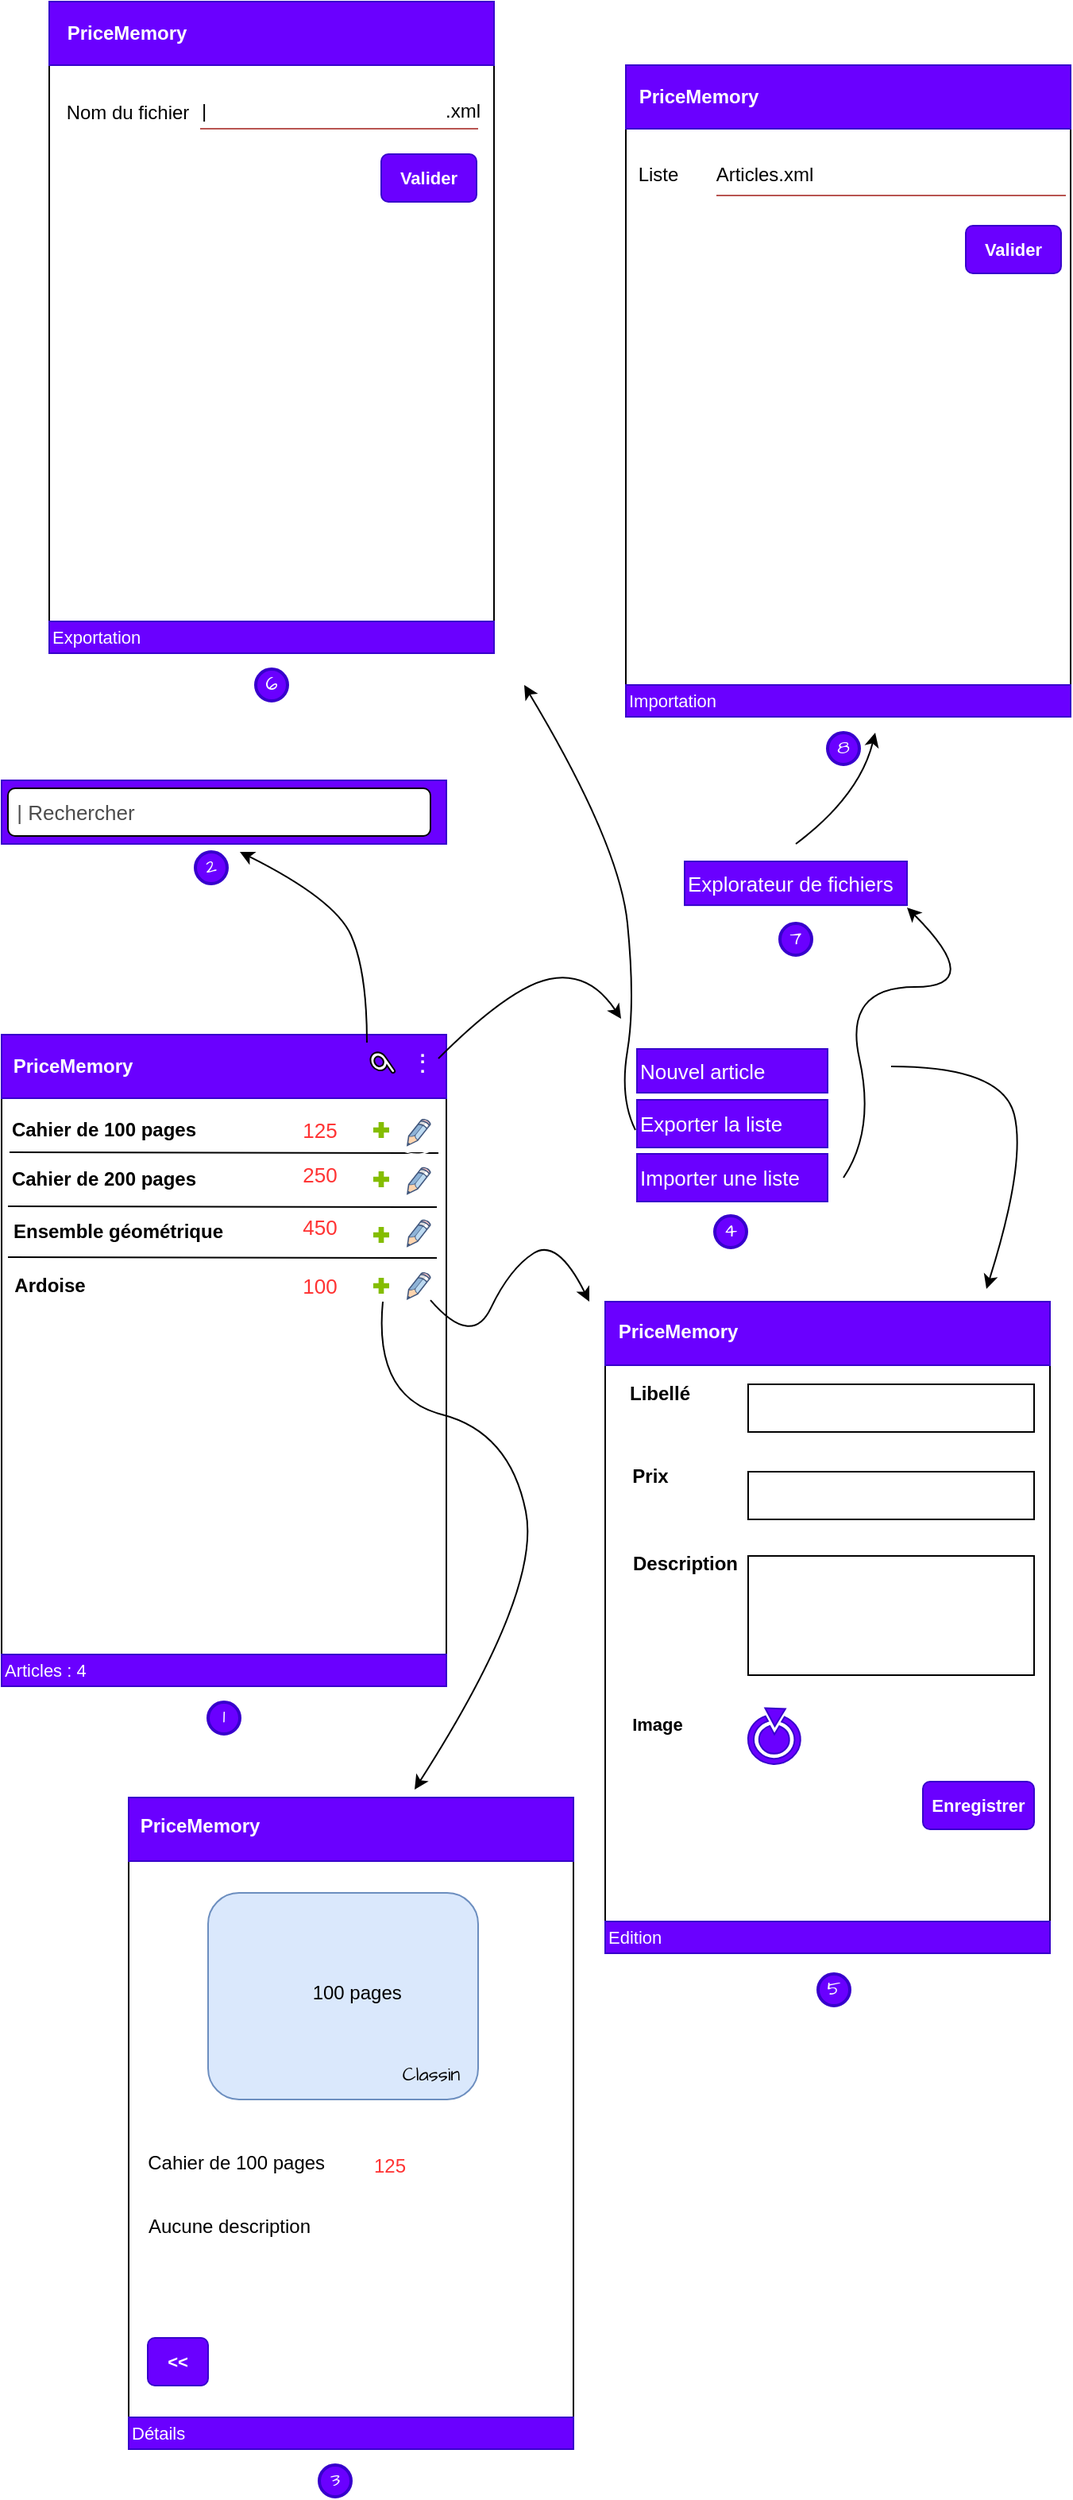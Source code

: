 <mxfile version="13.7.3" type="device"><diagram id="KU0JRWgNDVIkI8QoKwa5" name="interface"><mxGraphModel dx="1038" dy="572" grid="1" gridSize="10" guides="1" tooltips="1" connect="1" arrows="1" fold="1" page="1" pageScale="1" pageWidth="827" pageHeight="1169" math="0" shadow="0"><root><mxCell id="0"/><mxCell id="1" parent="0"/><mxCell id="4mHdnvIda3NtGg9AM9cO-1" value="" style="rounded=0;whiteSpace=wrap;html=1;" parent="1" vertex="1"><mxGeometry x="50" y="970" width="280" height="410" as="geometry"/></mxCell><mxCell id="4mHdnvIda3NtGg9AM9cO-2" value="" style="rounded=0;whiteSpace=wrap;html=1;fillColor=#6a00ff;strokeColor=#3700CC;fontColor=#ffffff;" parent="1" vertex="1"><mxGeometry x="50" y="970" width="280" height="40" as="geometry"/></mxCell><mxCell id="4mHdnvIda3NtGg9AM9cO-3" value="PriceMemory" style="text;html=1;strokeColor=none;align=center;verticalAlign=middle;whiteSpace=wrap;rounded=0;fontColor=#FFFFFF;fontStyle=1" parent="1" vertex="1"><mxGeometry x="50" y="980" width="90" height="20" as="geometry"/></mxCell><mxCell id="4mHdnvIda3NtGg9AM9cO-5" value="." style="text;html=1;strokeColor=none;align=center;verticalAlign=middle;whiteSpace=wrap;rounded=0;fontColor=#FFFFFF;fontStyle=1" parent="1" vertex="1"><mxGeometry x="305" y="985" width="20" height="10" as="geometry"/></mxCell><mxCell id="4mHdnvIda3NtGg9AM9cO-7" value="." style="text;html=1;strokeColor=none;align=center;verticalAlign=middle;whiteSpace=wrap;rounded=0;fontColor=#FFFFFF;fontStyle=1" parent="1" vertex="1"><mxGeometry x="305" y="979" width="20" height="10" as="geometry"/></mxCell><mxCell id="4mHdnvIda3NtGg9AM9cO-8" value="." style="text;html=1;strokeColor=none;align=center;verticalAlign=middle;whiteSpace=wrap;rounded=0;fontColor=#FFFFFF;fontStyle=1" parent="1" vertex="1"><mxGeometry x="305" y="975" width="20" height="10" as="geometry"/></mxCell><mxCell id="4mHdnvIda3NtGg9AM9cO-9" value="&lt;span style=&quot;font-size: 12px;&quot;&gt;Cahier de 100 pages&lt;/span&gt;" style="text;strokeColor=none;fillColor=none;html=1;fontSize=12;fontStyle=1;verticalAlign=middle;align=center;" parent="1" vertex="1"><mxGeometry x="54" y="1010" width="120" height="40" as="geometry"/></mxCell><mxCell id="4mHdnvIda3NtGg9AM9cO-10" value="&lt;span style=&quot;font-size: 12px;&quot;&gt;Cahier de 200 pages&lt;/span&gt;" style="text;strokeColor=none;fillColor=none;html=1;fontSize=12;fontStyle=1;verticalAlign=middle;align=center;" parent="1" vertex="1"><mxGeometry x="54" y="1041" width="120" height="40" as="geometry"/></mxCell><mxCell id="4mHdnvIda3NtGg9AM9cO-11" value="&lt;span style=&quot;&quot;&gt;Ensemble géométrique&lt;/span&gt;" style="text;strokeColor=none;fillColor=none;html=1;fontSize=12;fontStyle=1;verticalAlign=middle;align=center;" parent="1" vertex="1"><mxGeometry x="63" y="1074" width="120" height="40" as="geometry"/></mxCell><mxCell id="4mHdnvIda3NtGg9AM9cO-12" value="&lt;span style=&quot;&quot;&gt;Ardoise&lt;/span&gt;" style="text;strokeColor=none;fillColor=none;html=1;fontSize=12;fontStyle=1;verticalAlign=middle;align=center;" parent="1" vertex="1"><mxGeometry x="55" y="1108" width="50" height="40" as="geometry"/></mxCell><mxCell id="4mHdnvIda3NtGg9AM9cO-13" value="125" style="text;strokeColor=none;fillColor=none;html=1;fontSize=13;fontStyle=0;verticalAlign=middle;align=center;fontColor=#FF3333;" parent="1" vertex="1"><mxGeometry x="230" y="1020" width="40" height="20" as="geometry"/></mxCell><mxCell id="4mHdnvIda3NtGg9AM9cO-14" value="250" style="text;strokeColor=none;fillColor=none;html=1;fontSize=13;fontStyle=0;verticalAlign=middle;align=center;fontColor=#FF3333;" parent="1" vertex="1"><mxGeometry x="230" y="1048" width="40" height="20" as="geometry"/></mxCell><mxCell id="4mHdnvIda3NtGg9AM9cO-15" value="" style="endArrow=none;html=1;fontSize=13;fontColor=#FF3333;" parent="1" edge="1"><mxGeometry width="50" height="50" relative="1" as="geometry"><mxPoint x="55" y="1044" as="sourcePoint"/><mxPoint x="325" y="1044.5" as="targetPoint"/></mxGeometry></mxCell><mxCell id="4mHdnvIda3NtGg9AM9cO-16" value="" style="endArrow=none;html=1;fontSize=13;fontColor=#FF3333;" parent="1" edge="1"><mxGeometry width="50" height="50" relative="1" as="geometry"><mxPoint x="54" y="1078" as="sourcePoint"/><mxPoint x="324" y="1078.5" as="targetPoint"/></mxGeometry></mxCell><mxCell id="4mHdnvIda3NtGg9AM9cO-17" value="" style="endArrow=none;html=1;fontSize=13;fontColor=#FF3333;" parent="1" edge="1"><mxGeometry width="50" height="50" relative="1" as="geometry"><mxPoint x="54" y="1110" as="sourcePoint"/><mxPoint x="324" y="1110.5" as="targetPoint"/></mxGeometry></mxCell><mxCell id="4mHdnvIda3NtGg9AM9cO-19" value="450" style="text;strokeColor=none;fillColor=none;html=1;fontSize=13;fontStyle=0;verticalAlign=middle;align=center;fontColor=#FF3333;" parent="1" vertex="1"><mxGeometry x="230" y="1081" width="40" height="20" as="geometry"/></mxCell><mxCell id="4mHdnvIda3NtGg9AM9cO-21" value="100" style="text;strokeColor=none;fillColor=none;html=1;fontSize=13;fontStyle=0;verticalAlign=middle;align=center;fontColor=#FF3333;" parent="1" vertex="1"><mxGeometry x="230" y="1118" width="40" height="20" as="geometry"/></mxCell><mxCell id="4mHdnvIda3NtGg9AM9cO-23" value="" style="dashed=0;outlineConnect=0;html=1;align=center;labelPosition=center;verticalLabelPosition=bottom;verticalAlign=top;shape=mxgraph.weblogos.box;fontSize=13;rotation=-215;" parent="1" vertex="1"><mxGeometry x="284" y="980.45" width="10" height="17.1" as="geometry"/></mxCell><mxCell id="4mHdnvIda3NtGg9AM9cO-24" value="" style="dashed=0;outlineConnect=0;html=1;align=center;labelPosition=center;verticalLabelPosition=bottom;verticalAlign=top;shape=mxgraph.weblogos.livejournal;fillColor=#2690E5;gradientColor=#0A2463;fontSize=13;fontColor=#FF3333;rotation=70;" parent="1" vertex="1"><mxGeometry x="298" y="1021.43" width="22.39" height="29.13" as="geometry"/></mxCell><mxCell id="4mHdnvIda3NtGg9AM9cO-25" value="" style="dashed=0;outlineConnect=0;html=1;align=center;labelPosition=center;verticalLabelPosition=bottom;verticalAlign=top;shape=mxgraph.weblogos.livejournal;fillColor=#2690E5;gradientColor=#0A2463;fontSize=13;fontColor=#FF3333;rotation=70;" parent="1" vertex="1"><mxGeometry x="298.001" y="1051.866" width="22.39" height="29.13" as="geometry"/></mxCell><mxCell id="4mHdnvIda3NtGg9AM9cO-26" value="" style="dashed=0;outlineConnect=0;html=1;align=center;labelPosition=center;verticalLabelPosition=bottom;verticalAlign=top;shape=mxgraph.weblogos.livejournal;fillColor=#2690E5;gradientColor=#0A2463;fontSize=13;fontColor=#FF3333;rotation=70;" parent="1" vertex="1"><mxGeometry x="298.001" y="1084.866" width="22.39" height="29.13" as="geometry"/></mxCell><mxCell id="4mHdnvIda3NtGg9AM9cO-27" value="" style="dashed=0;outlineConnect=0;html=1;align=center;labelPosition=center;verticalLabelPosition=bottom;verticalAlign=top;shape=mxgraph.weblogos.livejournal;fillColor=#2690E5;gradientColor=#0A2463;fontSize=13;fontColor=#FF3333;rotation=70;" parent="1" vertex="1"><mxGeometry x="298.001" y="1117.996" width="22.39" height="29.13" as="geometry"/></mxCell><mxCell id="4mHdnvIda3NtGg9AM9cO-28" value="" style="dashed=0;outlineConnect=0;html=1;align=center;labelPosition=center;verticalLabelPosition=bottom;verticalAlign=top;shape=mxgraph.weblogos.netvibes;fillColor=#84BD00;strokeColor=none;fontSize=13;fontColor=#FF3333;" parent="1" vertex="1"><mxGeometry x="284" y="1025" width="10" height="10" as="geometry"/></mxCell><mxCell id="4mHdnvIda3NtGg9AM9cO-29" value="" style="dashed=0;outlineConnect=0;html=1;align=center;labelPosition=center;verticalLabelPosition=bottom;verticalAlign=top;shape=mxgraph.weblogos.netvibes;fillColor=#84BD00;strokeColor=none;fontSize=13;fontColor=#FF3333;" parent="1" vertex="1"><mxGeometry x="284" y="1056" width="10" height="10" as="geometry"/></mxCell><mxCell id="4mHdnvIda3NtGg9AM9cO-30" value="" style="dashed=0;outlineConnect=0;html=1;align=center;labelPosition=center;verticalLabelPosition=bottom;verticalAlign=top;shape=mxgraph.weblogos.netvibes;fillColor=#84BD00;strokeColor=none;fontSize=13;fontColor=#FF3333;" parent="1" vertex="1"><mxGeometry x="284" y="1091" width="10" height="10" as="geometry"/></mxCell><mxCell id="4mHdnvIda3NtGg9AM9cO-31" value="" style="dashed=0;outlineConnect=0;html=1;align=center;labelPosition=center;verticalLabelPosition=bottom;verticalAlign=top;shape=mxgraph.weblogos.netvibes;fillColor=#84BD00;strokeColor=none;fontSize=13;fontColor=#FF3333;" parent="1" vertex="1"><mxGeometry x="284" y="1123" width="10" height="10" as="geometry"/></mxCell><mxCell id="4mHdnvIda3NtGg9AM9cO-32" value="Articles : 4" style="rounded=0;whiteSpace=wrap;html=1;fillColor=#6a00ff;fontSize=11;fontColor=#ffffff;align=left;strokeColor=#3700CC;" parent="1" vertex="1"><mxGeometry x="50" y="1360" width="280" height="20" as="geometry"/></mxCell><mxCell id="4mHdnvIda3NtGg9AM9cO-33" value="" style="endArrow=classic;html=1;fontSize=13;fontColor=#FF3333;exitX=1;exitY=1;exitDx=0;exitDy=0;curved=1;" parent="1" source="4mHdnvIda3NtGg9AM9cO-8" edge="1"><mxGeometry width="50" height="50" relative="1" as="geometry"><mxPoint x="360" y="985" as="sourcePoint"/><mxPoint x="440" y="960" as="targetPoint"/><Array as="points"><mxPoint x="370" y="940"/><mxPoint x="420" y="930"/></Array></mxGeometry></mxCell><mxCell id="4mHdnvIda3NtGg9AM9cO-35" value="" style="endArrow=classic;html=1;fontSize=13;fontColor=#FF3333;curved=1;" parent="1" edge="1"><mxGeometry width="50" height="50" relative="1" as="geometry"><mxPoint x="280" y="975" as="sourcePoint"/><mxPoint x="200" y="855" as="targetPoint"/><Array as="points"><mxPoint x="280" y="930"/><mxPoint x="260" y="885"/></Array></mxGeometry></mxCell><mxCell id="4mHdnvIda3NtGg9AM9cO-36" value="" style="rounded=0;whiteSpace=wrap;html=1;fillColor=#6a00ff;strokeColor=#3700CC;fontColor=#ffffff;" parent="1" vertex="1"><mxGeometry x="50" y="810" width="280" height="40" as="geometry"/></mxCell><mxCell id="4mHdnvIda3NtGg9AM9cO-37" value="&lt;font&gt;&amp;nbsp;| Rechercher&lt;/font&gt;" style="rounded=1;whiteSpace=wrap;html=1;fontSize=13;align=left;fontColor=#4D4D4D;" parent="1" vertex="1"><mxGeometry x="54" y="815" width="266" height="30" as="geometry"/></mxCell><mxCell id="4mHdnvIda3NtGg9AM9cO-38" value="Nouvel article" style="rounded=0;whiteSpace=wrap;html=1;fillColor=#6a00ff;fontSize=13;align=left;strokeColor=#3700CC;fontColor=#ffffff;" parent="1" vertex="1"><mxGeometry x="450" y="979" width="120" height="27.55" as="geometry"/></mxCell><mxCell id="4mHdnvIda3NtGg9AM9cO-39" value="Exporter la liste" style="rounded=0;whiteSpace=wrap;html=1;fillColor=#6a00ff;fontSize=13;align=left;strokeColor=#3700CC;fontColor=#ffffff;" parent="1" vertex="1"><mxGeometry x="450" y="1011" width="120" height="30" as="geometry"/></mxCell><mxCell id="4mHdnvIda3NtGg9AM9cO-40" value="Importer une liste" style="rounded=0;whiteSpace=wrap;html=1;fillColor=#6a00ff;fontSize=13;fontColor=#ffffff;align=left;strokeColor=#3700CC;" parent="1" vertex="1"><mxGeometry x="450" y="1045" width="120" height="30" as="geometry"/></mxCell><mxCell id="4mHdnvIda3NtGg9AM9cO-42" value="" style="endArrow=classic;html=1;fontSize=13;fontColor=#FF3333;curved=1;" parent="1" edge="1"><mxGeometry width="50" height="50" relative="1" as="geometry"><mxPoint x="320" y="1137.06" as="sourcePoint"/><mxPoint x="420" y="1138" as="targetPoint"/><Array as="points"><mxPoint x="346" y="1167.06"/><mxPoint x="370" y="1117"/><mxPoint x="400" y="1098"/></Array></mxGeometry></mxCell><mxCell id="4mHdnvIda3NtGg9AM9cO-43" value="" style="rounded=0;whiteSpace=wrap;html=1;" parent="1" vertex="1"><mxGeometry x="430" y="1138" width="280" height="410" as="geometry"/></mxCell><mxCell id="4mHdnvIda3NtGg9AM9cO-44" value="" style="rounded=0;whiteSpace=wrap;html=1;fillColor=#6a00ff;strokeColor=#3700CC;fontColor=#ffffff;" parent="1" vertex="1"><mxGeometry x="430" y="1138" width="280" height="40" as="geometry"/></mxCell><mxCell id="4mHdnvIda3NtGg9AM9cO-45" value="PriceMemory" style="text;html=1;strokeColor=none;align=center;verticalAlign=middle;whiteSpace=wrap;rounded=0;fontColor=#FFFFFF;fontStyle=1" parent="1" vertex="1"><mxGeometry x="431" y="1147.13" width="90" height="20" as="geometry"/></mxCell><mxCell id="4mHdnvIda3NtGg9AM9cO-46" value="Edition" style="rounded=0;whiteSpace=wrap;html=1;fillColor=#6a00ff;fontSize=11;fontColor=#ffffff;align=left;strokeColor=#3700CC;" parent="1" vertex="1"><mxGeometry x="430" y="1528" width="280" height="20" as="geometry"/></mxCell><mxCell id="4mHdnvIda3NtGg9AM9cO-47" value="" style="rounded=0;whiteSpace=wrap;html=1;fillColor=#ffffff;fontSize=11;fontColor=#FFFFFF;" parent="1" vertex="1"><mxGeometry x="520" y="1190" width="180" height="30" as="geometry"/></mxCell><mxCell id="4mHdnvIda3NtGg9AM9cO-48" value="Libellé" style="text;strokeColor=none;fillColor=none;html=1;fontSize=12;fontStyle=1;verticalAlign=middle;align=center;" parent="1" vertex="1"><mxGeometry x="444" y="1176" width="40" height="40" as="geometry"/></mxCell><mxCell id="4mHdnvIda3NtGg9AM9cO-49" value="Prix" style="text;strokeColor=none;fillColor=none;html=1;fontSize=12;fontStyle=1;verticalAlign=middle;align=center;" parent="1" vertex="1"><mxGeometry x="443" y="1236" width="30" height="24" as="geometry"/></mxCell><mxCell id="4mHdnvIda3NtGg9AM9cO-50" value="" style="rounded=0;whiteSpace=wrap;html=1;fillColor=#ffffff;fontSize=11;fontColor=#FFFFFF;" parent="1" vertex="1"><mxGeometry x="520" y="1245" width="180" height="30" as="geometry"/></mxCell><mxCell id="4mHdnvIda3NtGg9AM9cO-51" value="" style="rounded=0;whiteSpace=wrap;html=1;fillColor=#ffffff;fontSize=11;fontColor=#FFFFFF;" parent="1" vertex="1"><mxGeometry x="520" y="1298" width="180" height="75" as="geometry"/></mxCell><mxCell id="4mHdnvIda3NtGg9AM9cO-52" value="Description" style="text;strokeColor=none;fillColor=none;html=1;fontSize=12;fontStyle=1;verticalAlign=middle;align=center;" parent="1" vertex="1"><mxGeometry x="460" y="1283" width="40" height="40" as="geometry"/></mxCell><mxCell id="4mHdnvIda3NtGg9AM9cO-53" value="" style="endArrow=classic;html=1;fontSize=13;fontColor=#FF3333;curved=1;" parent="1" edge="1"><mxGeometry width="50" height="50" relative="1" as="geometry"><mxPoint x="610" y="990" as="sourcePoint"/><mxPoint x="670" y="1130" as="targetPoint"/><Array as="points"><mxPoint x="680" y="990"/><mxPoint x="695" y="1050.56"/></Array></mxGeometry></mxCell><mxCell id="4mHdnvIda3NtGg9AM9cO-54" value="" style="dashed=0;outlineConnect=0;html=1;align=center;labelPosition=center;verticalLabelPosition=bottom;verticalAlign=top;shape=mxgraph.weblogos.blinklist;fillColor=#6a00ff;strokeColor=#3700CC;rounded=0;fontSize=11;fontColor=#ffffff;rotation=92;" parent="1" vertex="1"><mxGeometry x="519" y="1395" width="34.97" height="32.95" as="geometry"/></mxCell><mxCell id="4mHdnvIda3NtGg9AM9cO-60" value="Enregistrer" style="rounded=1;whiteSpace=wrap;html=1;fillColor=#6a00ff;fontSize=11;fontColor=#ffffff;strokeColor=#3700CC;fontStyle=1" parent="1" vertex="1"><mxGeometry x="630" y="1440" width="70" height="30" as="geometry"/></mxCell><mxCell id="4mHdnvIda3NtGg9AM9cO-61" value="Image" style="text;html=1;strokeColor=none;fillColor=none;align=center;verticalAlign=middle;whiteSpace=wrap;rounded=0;fontSize=11;fontStyle=1" parent="1" vertex="1"><mxGeometry x="443" y="1394" width="40" height="20" as="geometry"/></mxCell><mxCell id="4mHdnvIda3NtGg9AM9cO-62" value="" style="rounded=0;whiteSpace=wrap;html=1;" parent="1" vertex="1"><mxGeometry x="130" y="1450" width="280" height="410" as="geometry"/></mxCell><mxCell id="4mHdnvIda3NtGg9AM9cO-63" value="" style="rounded=0;whiteSpace=wrap;html=1;fillColor=#6a00ff;strokeColor=#3700CC;fontColor=#ffffff;" parent="1" vertex="1"><mxGeometry x="130" y="1450" width="280" height="40" as="geometry"/></mxCell><mxCell id="4mHdnvIda3NtGg9AM9cO-64" value="PriceMemory" style="text;html=1;strokeColor=none;align=center;verticalAlign=middle;whiteSpace=wrap;rounded=0;fontColor=#FFFFFF;fontStyle=1" parent="1" vertex="1"><mxGeometry x="130" y="1458" width="90" height="20" as="geometry"/></mxCell><mxCell id="4mHdnvIda3NtGg9AM9cO-65" value="Détails" style="rounded=0;whiteSpace=wrap;html=1;fillColor=#6a00ff;fontSize=11;fontColor=#ffffff;align=left;strokeColor=#3700CC;" parent="1" vertex="1"><mxGeometry x="130" y="1840" width="280" height="20" as="geometry"/></mxCell><mxCell id="4mHdnvIda3NtGg9AM9cO-66" value="" style="endArrow=classic;html=1;fontSize=13;fontColor=#FF3333;curved=1;" parent="1" edge="1"><mxGeometry width="50" height="50" relative="1" as="geometry"><mxPoint x="290" y="1138" as="sourcePoint"/><mxPoint x="310" y="1445" as="targetPoint"/><Array as="points"><mxPoint x="284.2" y="1198"/><mxPoint x="370" y="1220"/><mxPoint x="390" y="1320"/></Array></mxGeometry></mxCell><mxCell id="fe8njkgn-38LhTd0_XLJ-1" value="&amp;lt;&amp;lt;" style="rounded=1;whiteSpace=wrap;html=1;fillColor=#6a00ff;fontSize=11;fontColor=#ffffff;strokeColor=#3700CC;fontStyle=1" vertex="1" parent="1"><mxGeometry x="142" y="1790" width="38" height="30" as="geometry"/></mxCell><mxCell id="fe8njkgn-38LhTd0_XLJ-2" value="&lt;span style=&quot;font-weight: normal&quot;&gt;Cahier de 100 pages&amp;nbsp;&lt;/span&gt;" style="text;strokeColor=none;fillColor=none;html=1;fontSize=12;fontStyle=1;verticalAlign=middle;align=center;" vertex="1" parent="1"><mxGeometry x="137" y="1660" width="123" height="40" as="geometry"/></mxCell><mxCell id="fe8njkgn-38LhTd0_XLJ-3" value="&lt;span style=&quot;font-weight: 400&quot;&gt;125&lt;/span&gt;" style="text;strokeColor=none;fillColor=none;html=1;fontSize=12;fontStyle=1;verticalAlign=middle;align=center;fontColor=#FF3333;" vertex="1" parent="1"><mxGeometry x="276.39" y="1662" width="36" height="40" as="geometry"/></mxCell><mxCell id="fe8njkgn-38LhTd0_XLJ-4" value="&lt;span style=&quot;font-weight: 400&quot;&gt;Aucune description&lt;/span&gt;" style="text;strokeColor=none;fillColor=none;html=1;fontSize=12;fontStyle=1;verticalAlign=middle;align=center;" vertex="1" parent="1"><mxGeometry x="143" y="1700" width="99" height="40" as="geometry"/></mxCell><mxCell id="fe8njkgn-38LhTd0_XLJ-5" value="" style="rounded=1;whiteSpace=wrap;html=1;fillColor=#dae8fc;strokeColor=#6c8ebf;" vertex="1" parent="1"><mxGeometry x="180" y="1510" width="170" height="130" as="geometry"/></mxCell><mxCell id="fe8njkgn-38LhTd0_XLJ-6" value="&lt;span style=&quot;font-weight: 400&quot;&gt;Classin&lt;/span&gt;" style="text;strokeColor=none;fillColor=none;html=1;fontSize=12;fontStyle=1;verticalAlign=middle;align=center;fontFamily=Architects Daughter;fontSource=https%3A%2F%2Ffonts.googleapis.com%2Fcss%3Ffamily%3DArchitects%2BDaughter;" vertex="1" parent="1"><mxGeometry x="295" y="1605" width="50" height="40" as="geometry"/></mxCell><mxCell id="fe8njkgn-38LhTd0_XLJ-7" value="&lt;span style=&quot;font-weight: normal&quot;&gt;100 pages&amp;nbsp;&lt;/span&gt;" style="text;strokeColor=none;fillColor=none;html=1;fontSize=12;fontStyle=1;verticalAlign=middle;align=center;" vertex="1" parent="1"><mxGeometry x="240" y="1553" width="70" height="40" as="geometry"/></mxCell><mxCell id="fe8njkgn-38LhTd0_XLJ-8" value="" style="endArrow=classic;html=1;fontSize=13;fontColor=#FF3333;curved=1;" edge="1" parent="1"><mxGeometry width="50" height="50" relative="1" as="geometry"><mxPoint x="580" y="1060" as="sourcePoint"/><mxPoint x="620" y="890" as="targetPoint"/><Array as="points"><mxPoint x="600" y="1030"/><mxPoint x="580" y="940"/><mxPoint x="670" y="940"/></Array></mxGeometry></mxCell><mxCell id="fe8njkgn-38LhTd0_XLJ-10" value="Explorateur de fichiers" style="rounded=0;whiteSpace=wrap;html=1;fillColor=#6a00ff;fontSize=13;align=left;strokeColor=#3700CC;fontColor=#ffffff;" vertex="1" parent="1"><mxGeometry x="480" y="861" width="140" height="27.55" as="geometry"/></mxCell><mxCell id="fe8njkgn-38LhTd0_XLJ-11" value="" style="rounded=0;whiteSpace=wrap;html=1;" vertex="1" parent="1"><mxGeometry x="443" y="360" width="280" height="410" as="geometry"/></mxCell><mxCell id="fe8njkgn-38LhTd0_XLJ-12" value="" style="rounded=0;whiteSpace=wrap;html=1;fillColor=#6a00ff;strokeColor=#3700CC;fontColor=#ffffff;" vertex="1" parent="1"><mxGeometry x="443" y="360" width="280" height="40" as="geometry"/></mxCell><mxCell id="fe8njkgn-38LhTd0_XLJ-13" value="PriceMemory" style="text;html=1;strokeColor=none;align=center;verticalAlign=middle;whiteSpace=wrap;rounded=0;fontColor=#FFFFFF;fontStyle=1" vertex="1" parent="1"><mxGeometry x="444" y="370" width="90" height="20" as="geometry"/></mxCell><mxCell id="fe8njkgn-38LhTd0_XLJ-14" value="Importation" style="rounded=0;whiteSpace=wrap;html=1;fillColor=#6a00ff;fontSize=11;fontColor=#ffffff;align=left;strokeColor=#3700CC;" vertex="1" parent="1"><mxGeometry x="443" y="750" width="280" height="20" as="geometry"/></mxCell><mxCell id="fe8njkgn-38LhTd0_XLJ-15" value="Valider" style="rounded=1;whiteSpace=wrap;html=1;fillColor=#6a00ff;fontSize=11;fontColor=#ffffff;strokeColor=#3700CC;fontStyle=1" vertex="1" parent="1"><mxGeometry x="657" y="461" width="60" height="30" as="geometry"/></mxCell><mxCell id="fe8njkgn-38LhTd0_XLJ-17" value="" style="endArrow=classic;html=1;fontFamily=Architects Daughter;fontColor=#FFFFFF;curved=1;" edge="1" parent="1"><mxGeometry width="50" height="50" relative="1" as="geometry"><mxPoint x="550" y="850" as="sourcePoint"/><mxPoint x="600" y="780" as="targetPoint"/><Array as="points"><mxPoint x="590" y="820"/></Array></mxGeometry></mxCell><mxCell id="fe8njkgn-38LhTd0_XLJ-18" value="Liste" style="text;strokeColor=none;fillColor=none;html=1;fontSize=12;fontStyle=0;verticalAlign=middle;align=center;" vertex="1" parent="1"><mxGeometry x="443" y="409" width="40" height="40" as="geometry"/></mxCell><mxCell id="fe8njkgn-38LhTd0_XLJ-19" value="" style="endArrow=none;html=1;fontFamily=Architects Daughter;fontColor=#FFFFFF;fillColor=#f8cecc;strokeColor=#b85450;" edge="1" parent="1"><mxGeometry width="50" height="50" relative="1" as="geometry"><mxPoint x="500" y="442" as="sourcePoint"/><mxPoint x="720" y="442" as="targetPoint"/></mxGeometry></mxCell><mxCell id="fe8njkgn-38LhTd0_XLJ-20" value="Articles.xml" style="text;strokeColor=none;fillColor=none;html=1;fontSize=12;fontStyle=0;verticalAlign=middle;align=center;" vertex="1" parent="1"><mxGeometry x="500" y="409" width="60" height="40" as="geometry"/></mxCell><mxCell id="fe8njkgn-38LhTd0_XLJ-21" value="" style="rounded=0;whiteSpace=wrap;html=1;" vertex="1" parent="1"><mxGeometry x="80" y="320" width="280" height="410" as="geometry"/></mxCell><mxCell id="fe8njkgn-38LhTd0_XLJ-22" value="" style="rounded=0;whiteSpace=wrap;html=1;fillColor=#6a00ff;strokeColor=#3700CC;fontColor=#ffffff;" vertex="1" parent="1"><mxGeometry x="80" y="320" width="280" height="40" as="geometry"/></mxCell><mxCell id="fe8njkgn-38LhTd0_XLJ-23" value="PriceMemory" style="text;html=1;strokeColor=none;align=center;verticalAlign=middle;whiteSpace=wrap;rounded=0;fontColor=#FFFFFF;fontStyle=1" vertex="1" parent="1"><mxGeometry x="84" y="330" width="90" height="20" as="geometry"/></mxCell><mxCell id="fe8njkgn-38LhTd0_XLJ-24" value="Nom du fichier" style="text;strokeColor=none;fillColor=none;html=1;fontSize=12;fontStyle=0;verticalAlign=middle;align=center;" vertex="1" parent="1"><mxGeometry x="86" y="370" width="86" height="40" as="geometry"/></mxCell><mxCell id="fe8njkgn-38LhTd0_XLJ-25" value="" style="endArrow=none;html=1;fontFamily=Architects Daughter;fontColor=#FFFFFF;fillColor=#f8cecc;strokeColor=#b85450;" edge="1" parent="1"><mxGeometry width="50" height="50" relative="1" as="geometry"><mxPoint x="175" y="400" as="sourcePoint"/><mxPoint x="350" y="400" as="targetPoint"/></mxGeometry></mxCell><mxCell id="fe8njkgn-38LhTd0_XLJ-26" value="|" style="text;strokeColor=none;fillColor=none;html=1;fontSize=12;fontStyle=0;verticalAlign=middle;align=center;strokeWidth=2;" vertex="1" parent="1"><mxGeometry x="174" y="369" width="6" height="40" as="geometry"/></mxCell><mxCell id="fe8njkgn-38LhTd0_XLJ-27" value=".xml" style="text;strokeColor=none;fillColor=none;html=1;fontSize=12;fontStyle=0;verticalAlign=middle;align=center;" vertex="1" parent="1"><mxGeometry x="325" y="379" width="30" height="20" as="geometry"/></mxCell><mxCell id="fe8njkgn-38LhTd0_XLJ-28" value="Valider" style="rounded=1;whiteSpace=wrap;html=1;fillColor=#6a00ff;fontSize=11;fontColor=#ffffff;strokeColor=#3700CC;fontStyle=1" vertex="1" parent="1"><mxGeometry x="289" y="416" width="60" height="30" as="geometry"/></mxCell><mxCell id="fe8njkgn-38LhTd0_XLJ-29" value="Exportation" style="rounded=0;whiteSpace=wrap;html=1;fillColor=#6a00ff;fontSize=11;fontColor=#ffffff;align=left;strokeColor=#3700CC;" vertex="1" parent="1"><mxGeometry x="80" y="710" width="280" height="20" as="geometry"/></mxCell><mxCell id="fe8njkgn-38LhTd0_XLJ-32" value="" style="endArrow=classic;html=1;fontFamily=Architects Daughter;fontColor=#FFFFFF;curved=1;" edge="1" parent="1"><mxGeometry width="50" height="50" relative="1" as="geometry"><mxPoint x="449" y="1030" as="sourcePoint"/><mxPoint x="379" y="750" as="targetPoint"/><Array as="points"><mxPoint x="439" y="1010"/><mxPoint x="449" y="950"/><mxPoint x="439" y="850"/></Array></mxGeometry></mxCell><mxCell id="fe8njkgn-38LhTd0_XLJ-33" value="5" style="ellipse;whiteSpace=wrap;html=1;labelBackgroundColor=none;strokeWidth=2;fontFamily=Architects Daughter;labelBorderColor=none;fillColor=#6a00ff;strokeColor=#3700CC;fontColor=#ffffff;" vertex="1" parent="1"><mxGeometry x="564" y="1561" width="20" height="20" as="geometry"/></mxCell><mxCell id="fe8njkgn-38LhTd0_XLJ-34" value="1" style="ellipse;whiteSpace=wrap;html=1;labelBackgroundColor=none;strokeWidth=2;fontFamily=Architects Daughter;labelBorderColor=none;fillColor=#6a00ff;strokeColor=#3700CC;fontColor=#ffffff;" vertex="1" parent="1"><mxGeometry x="180" y="1390" width="20" height="20" as="geometry"/></mxCell><mxCell id="fe8njkgn-38LhTd0_XLJ-36" value="3" style="ellipse;whiteSpace=wrap;html=1;labelBackgroundColor=none;strokeWidth=2;fontFamily=Architects Daughter;labelBorderColor=none;fillColor=#6a00ff;strokeColor=#3700CC;fontColor=#ffffff;" vertex="1" parent="1"><mxGeometry x="250" y="1870" width="20" height="20" as="geometry"/></mxCell><mxCell id="fe8njkgn-38LhTd0_XLJ-37" value="2" style="ellipse;whiteSpace=wrap;html=1;labelBackgroundColor=none;strokeWidth=2;fontFamily=Architects Daughter;labelBorderColor=none;fillColor=#6a00ff;strokeColor=#3700CC;fontColor=#ffffff;" vertex="1" parent="1"><mxGeometry x="172" y="855" width="20" height="20" as="geometry"/></mxCell><mxCell id="fe8njkgn-38LhTd0_XLJ-38" value="4" style="ellipse;whiteSpace=wrap;html=1;labelBackgroundColor=none;strokeWidth=2;fontFamily=Architects Daughter;labelBorderColor=none;fillColor=#6a00ff;strokeColor=#3700CC;fontColor=#ffffff;" vertex="1" parent="1"><mxGeometry x="499" y="1084" width="20" height="20" as="geometry"/></mxCell><mxCell id="fe8njkgn-38LhTd0_XLJ-40" value="6" style="ellipse;whiteSpace=wrap;html=1;labelBackgroundColor=none;strokeWidth=2;fontFamily=Architects Daughter;labelBorderColor=none;fillColor=#6a00ff;strokeColor=#3700CC;fontColor=#ffffff;" vertex="1" parent="1"><mxGeometry x="210" y="740" width="20" height="20" as="geometry"/></mxCell><mxCell id="fe8njkgn-38LhTd0_XLJ-41" value="7" style="ellipse;whiteSpace=wrap;html=1;labelBackgroundColor=none;strokeWidth=2;fontFamily=Architects Daughter;labelBorderColor=none;fillColor=#6a00ff;strokeColor=#3700CC;fontColor=#ffffff;" vertex="1" parent="1"><mxGeometry x="540" y="900" width="20" height="20" as="geometry"/></mxCell><mxCell id="fe8njkgn-38LhTd0_XLJ-42" value="8" style="ellipse;whiteSpace=wrap;html=1;labelBackgroundColor=none;strokeWidth=2;fontFamily=Architects Daughter;labelBorderColor=none;fillColor=#6a00ff;strokeColor=#3700CC;fontColor=#ffffff;" vertex="1" parent="1"><mxGeometry x="570" y="780" width="20" height="20" as="geometry"/></mxCell></root></mxGraphModel></diagram></mxfile>